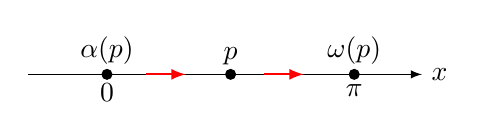 \begin{tikzpicture}[>=latex]
  \draw[->] (-1,0) -- (4,0) node[right] {$x$};
  \fill (0,0) circle (2pt) node[below] {$0$} node[above] {$\alpha(p)$};
  \fill (3.14,0) circle (2pt) node[below] {$\pi$} node[above] {$\omega(p)$};
  \fill (1.57,0) circle (2pt) node[above] {$p$};
  \draw[red,->,thick] (0.5,0) -- (1,0);
  \draw[red,->,thick] (2,0) -- (2.5,0);
\end{tikzpicture}
